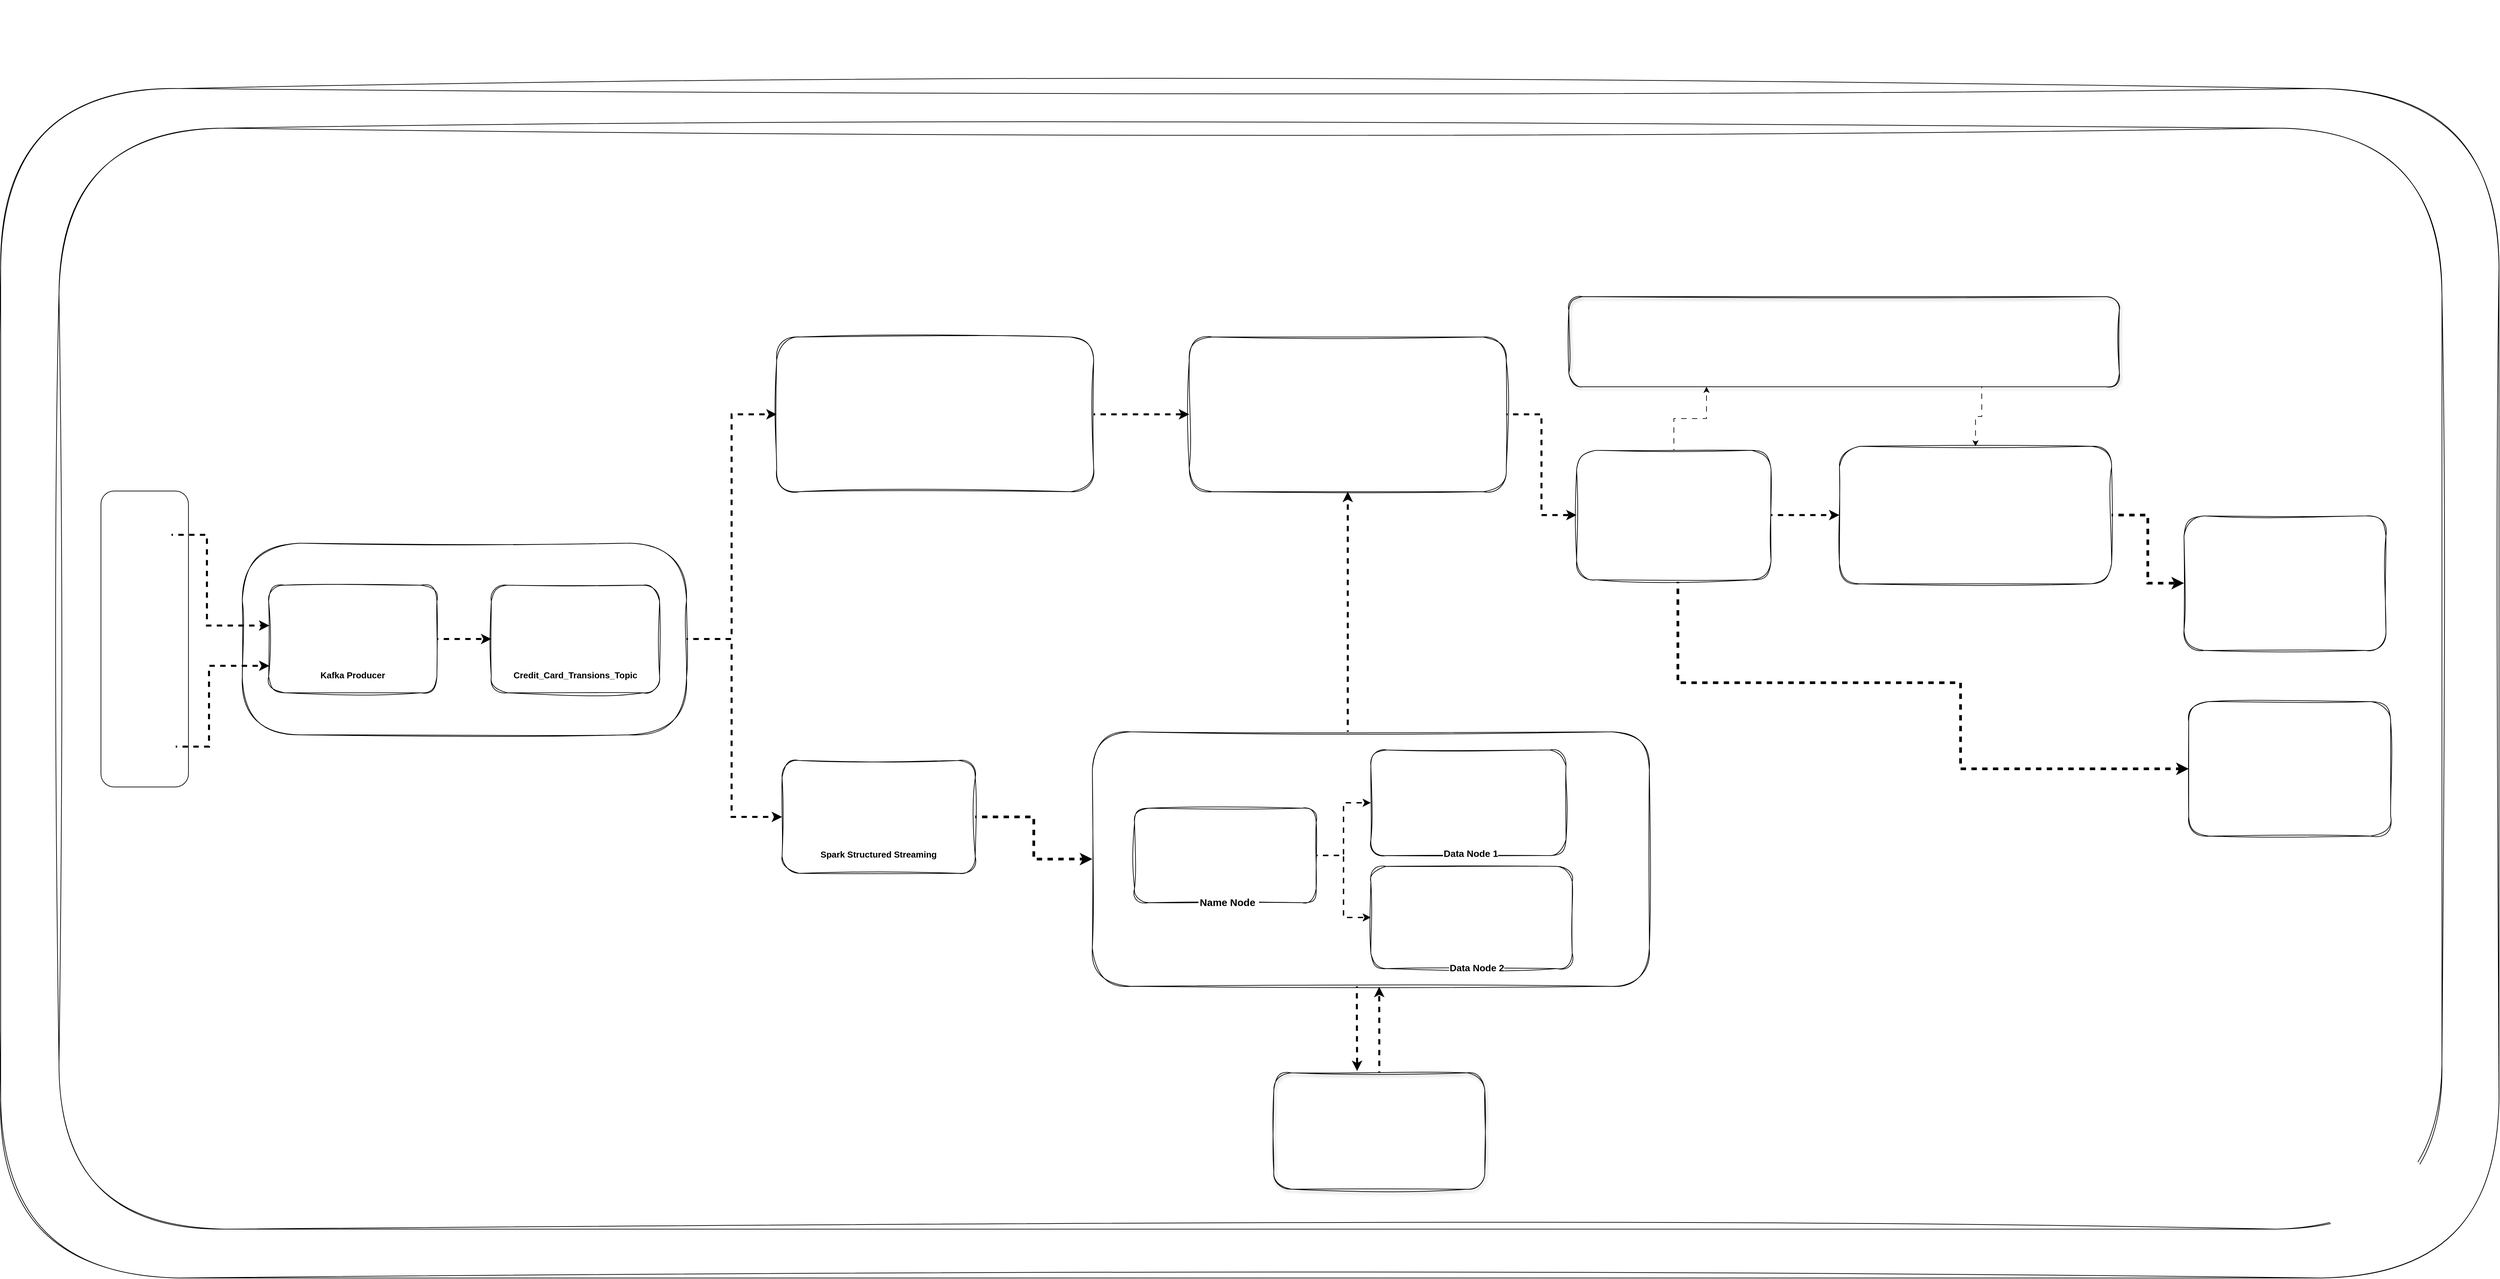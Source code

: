 <mxfile version="24.7.17">
  <diagram name="Page-1" id="LfsDnY6Bl6Zb3LHkaW1e">
    <mxGraphModel dx="555" dy="3758" grid="0" gridSize="10" guides="1" tooltips="1" connect="1" arrows="1" fold="1" page="0" pageScale="1" pageWidth="850" pageHeight="1100" math="0" shadow="0">
      <root>
        <mxCell id="0" />
        <mxCell id="1" parent="0" />
        <mxCell id="friyxeqYt2H_IM2uGogb-14" value="" style="group" vertex="1" connectable="0" parent="1">
          <mxGeometry x="3514" y="-1774" width="3712" height="1899.98" as="geometry" />
        </mxCell>
        <mxCell id="friyxeqYt2H_IM2uGogb-4" value="" style="group" vertex="1" connectable="0" parent="friyxeqYt2H_IM2uGogb-14">
          <mxGeometry width="3712" height="1899.98" as="geometry" />
        </mxCell>
        <mxCell id="kere6LFMNqeJJOD1_rnF-44" value="" style="group;fillColor=none;" parent="friyxeqYt2H_IM2uGogb-4" vertex="1" connectable="0">
          <mxGeometry y="131.635" width="3712" height="1768.345" as="geometry" />
        </mxCell>
        <mxCell id="_22NV1dZ3HJoFYhtjVRD-47" value="" style="rounded=1;whiteSpace=wrap;html=1;fillColor=none;container=0;sketch=1;curveFitting=1;jiggle=2;" parent="kere6LFMNqeJJOD1_rnF-44" vertex="1">
          <mxGeometry width="3712" height="1768.345" as="geometry" />
        </mxCell>
        <mxCell id="kcarH5I2NXuh7Zedb2XX-98" value="" style="rounded=1;whiteSpace=wrap;html=1;fillColor=none;sketch=1;curveFitting=1;jiggle=2;container=0;" parent="kere6LFMNqeJJOD1_rnF-44" vertex="1">
          <mxGeometry x="86.651" y="58.894" width="3540.562" height="1636.804" as="geometry" />
        </mxCell>
        <mxCell id="kcarH5I2NXuh7Zedb2XX-4" value="" style="shape=image;verticalLabelPosition=bottom;labelBackgroundColor=default;verticalAlign=top;aspect=fixed;imageAspect=0;image=https://www.pngplay.com/wp-content/uploads/13/Ubuntu-Logo-Transparent-Background.png;container=0;" parent="kere6LFMNqeJJOD1_rnF-44" vertex="1">
          <mxGeometry x="1605.365" y="1695.699" width="236.189" height="62.986" as="geometry" />
        </mxCell>
        <mxCell id="_22NV1dZ3HJoFYhtjVRD-45" value="" style="shape=image;verticalLabelPosition=bottom;labelBackgroundColor=default;verticalAlign=top;aspect=fixed;imageAspect=0;image=https://upload.wikimedia.org/wikipedia/commons/7/79/Docker_%28container_engine%29_logo.png;container=0;" parent="kere6LFMNqeJJOD1_rnF-44" vertex="1">
          <mxGeometry x="258.088" y="1568.732" width="598.552" height="143.053" as="geometry" />
        </mxCell>
        <mxCell id="_CQs1Z3hWOk7bnMP531Z-1" value="" style="shape=image;verticalLabelPosition=bottom;labelBackgroundColor=default;verticalAlign=top;aspect=fixed;imageAspect=0;image=https://static.vecteezy.com/system/resources/previews/024/555/259/large_2x/github-logo-transparent-free-png.png;" parent="kere6LFMNqeJJOD1_rnF-44" vertex="1">
          <mxGeometry x="3256.512" y="103.548" width="263.838" height="263.838" as="geometry" />
        </mxCell>
        <mxCell id="kcarH5I2NXuh7Zedb2XX-6" value="" style="shape=image;verticalLabelPosition=bottom;labelBackgroundColor=default;verticalAlign=top;aspect=fixed;imageAspect=0;image=https://www.pngplay.com/wp-content/uploads/3/Amazon-Web-Services-AWS-Logo-Transparent-PNG.png;rotation=-40;imageBackground=default;" parent="kere6LFMNqeJJOD1_rnF-44" vertex="1">
          <mxGeometry x="3472.546" y="1623.787" width="157.798" height="94.682" as="geometry" />
        </mxCell>
        <mxCell id="kcarH5I2NXuh7Zedb2XX-5" value="" style="shape=image;verticalLabelPosition=bottom;labelBackgroundColor=default;verticalAlign=top;aspect=fixed;imageAspect=0;image=https://imgix.datadoghq.com/img/aws-integrations/amazon_ec2.png;container=0;" parent="friyxeqYt2H_IM2uGogb-4" vertex="1">
          <mxGeometry x="1584.865" width="443.026" height="283.027" as="geometry" />
        </mxCell>
        <mxCell id="kcarH5I2NXuh7Zedb2XX-94" value="" style="group" parent="friyxeqYt2H_IM2uGogb-14" vertex="1" connectable="0">
          <mxGeometry x="3244" y="766.98" width="300" height="200" as="geometry" />
        </mxCell>
        <mxCell id="kcarH5I2NXuh7Zedb2XX-93" value="" style="rounded=1;whiteSpace=wrap;html=1;fillColor=none;sketch=1;curveFitting=1;jiggle=2;" parent="kcarH5I2NXuh7Zedb2XX-94" vertex="1">
          <mxGeometry width="300" height="200" as="geometry" />
        </mxCell>
        <mxCell id="kcarH5I2NXuh7Zedb2XX-80" value="" style="shape=image;verticalLabelPosition=bottom;labelBackgroundColor=default;verticalAlign=top;aspect=fixed;imageAspect=0;image=https://logos-world.net/wp-content/uploads/2022/02/Microsoft-Power-BI-Symbol.png;" parent="kcarH5I2NXuh7Zedb2XX-94" vertex="1">
          <mxGeometry x="14" y="18.49" width="274.67" height="154.51" as="geometry" />
        </mxCell>
        <mxCell id="kcarH5I2NXuh7Zedb2XX-96" value="" style="group" parent="friyxeqYt2H_IM2uGogb-14" vertex="1" connectable="0">
          <mxGeometry x="3251" y="1042.98" width="300" height="200" as="geometry" />
        </mxCell>
        <mxCell id="kcarH5I2NXuh7Zedb2XX-95" value="" style="rounded=1;whiteSpace=wrap;html=1;fillColor=none;sketch=1;curveFitting=1;jiggle=2;" parent="kcarH5I2NXuh7Zedb2XX-96" vertex="1">
          <mxGeometry width="300.0" height="200" as="geometry" />
        </mxCell>
        <mxCell id="kcarH5I2NXuh7Zedb2XX-79" value="" style="shape=image;verticalLabelPosition=bottom;labelBackgroundColor=default;verticalAlign=top;aspect=fixed;imageAspect=0;image=https://www.turbogeek.co.uk/wp-content/uploads/2020/09/1200px-Grafana_logo.svg_.png;" parent="kcarH5I2NXuh7Zedb2XX-96" vertex="1">
          <mxGeometry x="63.27" y="8" width="173.46" height="177" as="geometry" />
        </mxCell>
        <mxCell id="kere6LFMNqeJJOD1_rnF-20" style="edgeStyle=orthogonalEdgeStyle;rounded=0;orthogonalLoop=1;jettySize=auto;html=1;entryX=0;entryY=0.5;entryDx=0;entryDy=0;strokeWidth=3;flowAnimation=1;" parent="friyxeqYt2H_IM2uGogb-14" source="kere6LFMNqeJJOD1_rnF-8" target="kcarH5I2NXuh7Zedb2XX-81" edge="1">
          <mxGeometry relative="1" as="geometry" />
        </mxCell>
        <mxCell id="kere6LFMNqeJJOD1_rnF-22" style="edgeStyle=orthogonalEdgeStyle;rounded=0;orthogonalLoop=1;jettySize=auto;html=1;entryX=0.5;entryY=1;entryDx=0;entryDy=0;flowAnimation=1;strokeWidth=3;" parent="friyxeqYt2H_IM2uGogb-14" source="_22NV1dZ3HJoFYhtjVRD-26" target="kere6LFMNqeJJOD1_rnF-8" edge="1">
          <mxGeometry relative="1" as="geometry">
            <Array as="points">
              <mxPoint x="2119" y="1095.98" />
              <mxPoint x="2119" y="1095.98" />
            </Array>
          </mxGeometry>
        </mxCell>
        <mxCell id="kcarH5I2NXuh7Zedb2XX-18" value="" style="group" parent="friyxeqYt2H_IM2uGogb-14" vertex="1" connectable="0">
          <mxGeometry x="398.14" y="869.98" width="250" height="160.0" as="geometry" />
        </mxCell>
        <mxCell id="kcarH5I2NXuh7Zedb2XX-12" value="Kafka Producer" style="shape=image;verticalLabelPosition=bottom;labelBackgroundColor=default;verticalAlign=top;aspect=fixed;imageAspect=0;image=https://static-00.iconduck.com/assets.00/kafka-icon-2048x935-cvu4503l.png;fontSize=13;fontStyle=1" parent="kcarH5I2NXuh7Zedb2XX-18" vertex="1">
          <mxGeometry x="38.35" y="40.44" width="173.29" height="79.13" as="geometry" />
        </mxCell>
        <mxCell id="kcarH5I2NXuh7Zedb2XX-17" value="" style="rounded=1;whiteSpace=wrap;html=1;fillColor=none;sketch=1;curveFitting=1;jiggle=2;" parent="kcarH5I2NXuh7Zedb2XX-18" vertex="1">
          <mxGeometry width="250" height="160" as="geometry" />
        </mxCell>
        <mxCell id="kcarH5I2NXuh7Zedb2XX-13" value="" style="rounded=1;whiteSpace=wrap;html=1;fillColor=none;sketch=1;curveFitting=1;jiggle=2;" parent="friyxeqYt2H_IM2uGogb-14" vertex="1">
          <mxGeometry x="729" y="869.98" width="250" height="160" as="geometry" />
        </mxCell>
        <mxCell id="kcarH5I2NXuh7Zedb2XX-3" value="Credit_Card_Transions_Topic" style="shape=image;verticalLabelPosition=bottom;labelBackgroundColor=default;verticalAlign=top;aspect=fixed;imageAspect=0;image=https://static-00.iconduck.com/assets.00/kafka-icon-2048x935-cvu4503l.png;fontSize=13;fontStyle=1" parent="friyxeqYt2H_IM2uGogb-14" vertex="1">
          <mxGeometry x="767.36" y="910.42" width="173.29" height="79.13" as="geometry" />
        </mxCell>
        <mxCell id="friyxeqYt2H_IM2uGogb-9" style="edgeStyle=orthogonalEdgeStyle;rounded=0;orthogonalLoop=1;jettySize=auto;html=1;entryX=0;entryY=0.5;entryDx=0;entryDy=0;flowAnimation=1;strokeWidth=3;" edge="1" parent="friyxeqYt2H_IM2uGogb-14" source="kcarH5I2NXuh7Zedb2XX-36" target="kere6LFMNqeJJOD1_rnF-14">
          <mxGeometry relative="1" as="geometry" />
        </mxCell>
        <mxCell id="friyxeqYt2H_IM2uGogb-10" style="edgeStyle=orthogonalEdgeStyle;rounded=0;orthogonalLoop=1;jettySize=auto;html=1;entryX=0;entryY=0.5;entryDx=0;entryDy=0;flowAnimation=1;strokeWidth=3;" edge="1" parent="friyxeqYt2H_IM2uGogb-14" source="kcarH5I2NXuh7Zedb2XX-36" target="kcarH5I2NXuh7Zedb2XX-24">
          <mxGeometry relative="1" as="geometry">
            <Array as="points">
              <mxPoint x="1086" y="949.98" />
              <mxPoint x="1086" y="1214.98" />
            </Array>
          </mxGeometry>
        </mxCell>
        <mxCell id="kcarH5I2NXuh7Zedb2XX-36" value="" style="rounded=1;whiteSpace=wrap;html=1;fillColor=none;arcSize=30;sketch=1;curveFitting=1;jiggle=2;" parent="friyxeqYt2H_IM2uGogb-14" vertex="1">
          <mxGeometry x="359" y="807.48" width="660" height="284.99" as="geometry" />
        </mxCell>
        <mxCell id="kcarH5I2NXuh7Zedb2XX-20" style="edgeStyle=orthogonalEdgeStyle;rounded=0;orthogonalLoop=1;jettySize=auto;html=1;entryX=0;entryY=0.5;entryDx=0;entryDy=0;flowAnimation=1;strokeWidth=3;" parent="friyxeqYt2H_IM2uGogb-14" source="kcarH5I2NXuh7Zedb2XX-17" target="kcarH5I2NXuh7Zedb2XX-13" edge="1">
          <mxGeometry relative="1" as="geometry" />
        </mxCell>
        <mxCell id="kcarH5I2NXuh7Zedb2XX-30" value="" style="group" parent="friyxeqYt2H_IM2uGogb-14" vertex="1" connectable="0">
          <mxGeometry x="589" y="709.98" width="220" height="125" as="geometry" />
        </mxCell>
        <mxCell id="kcarH5I2NXuh7Zedb2XX-2" value="" style="shape=image;verticalLabelPosition=bottom;labelBackgroundColor=default;verticalAlign=top;aspect=fixed;imageAspect=0;image=https://blog.medinvention.dev/content/images/2021/02/Apache-ZooKeeper.png;" parent="kcarH5I2NXuh7Zedb2XX-30" vertex="1">
          <mxGeometry x="35.2" y="27.344" width="131.414" height="71.07" as="geometry" />
        </mxCell>
        <mxCell id="kcarH5I2NXuh7Zedb2XX-50" value="" style="group" parent="friyxeqYt2H_IM2uGogb-14" vertex="1" connectable="0">
          <mxGeometry x="149" y="729.98" width="130" height="440" as="geometry" />
        </mxCell>
        <mxCell id="kcarH5I2NXuh7Zedb2XX-49" value="" style="rounded=1;whiteSpace=wrap;html=1;fillColor=none;" parent="kcarH5I2NXuh7Zedb2XX-50" vertex="1">
          <mxGeometry width="130" height="440" as="geometry" />
        </mxCell>
        <mxCell id="kcarH5I2NXuh7Zedb2XX-45" value="" style="shape=image;verticalLabelPosition=bottom;labelBackgroundColor=default;verticalAlign=top;aspect=fixed;imageAspect=0;image=https://cdn-icons-png.flaticon.com/512/159/159970.png;" parent="kcarH5I2NXuh7Zedb2XX-50" vertex="1">
          <mxGeometry x="25.15" y="25.31" width="79.69" height="79.69" as="geometry" />
        </mxCell>
        <mxCell id="kcarH5I2NXuh7Zedb2XX-46" value="" style="shape=image;verticalLabelPosition=bottom;labelBackgroundColor=default;verticalAlign=top;aspect=fixed;imageAspect=0;image=https://cdn-icons-png.freepik.com/512/8552/8552832.png;" parent="kcarH5I2NXuh7Zedb2XX-50" vertex="1">
          <mxGeometry x="29.03" y="140" width="71.94" height="71.94" as="geometry" />
        </mxCell>
        <mxCell id="kcarH5I2NXuh7Zedb2XX-47" value="" style="shape=image;verticalLabelPosition=bottom;labelBackgroundColor=default;verticalAlign=top;aspect=fixed;imageAspect=0;image=https://cdn-icons-png.freepik.com/512/12877/12877931.png;" parent="kcarH5I2NXuh7Zedb2XX-50" vertex="1">
          <mxGeometry x="26.27" y="242.54" width="77.46" height="77.46" as="geometry" />
        </mxCell>
        <mxCell id="kcarH5I2NXuh7Zedb2XX-48" value="" style="shape=image;verticalLabelPosition=bottom;labelBackgroundColor=default;verticalAlign=top;aspect=fixed;imageAspect=0;image=https://cdn3.iconfinder.com/data/icons/money-glyph-silhouettes-pack/4000/22-05-20-Money-pixel-perfect-icons-glyph-14-512.png;" parent="kcarH5I2NXuh7Zedb2XX-50" vertex="1">
          <mxGeometry x="31.12" y="340" width="80" height="80" as="geometry" />
        </mxCell>
        <mxCell id="kcarH5I2NXuh7Zedb2XX-55" style="edgeStyle=orthogonalEdgeStyle;rounded=0;orthogonalLoop=1;jettySize=auto;html=1;entryX=0.061;entryY=0.43;entryDx=0;entryDy=0;entryPerimeter=0;strokeWidth=3;flowAnimation=1;" parent="friyxeqYt2H_IM2uGogb-14" source="kcarH5I2NXuh7Zedb2XX-45" target="kcarH5I2NXuh7Zedb2XX-36" edge="1">
          <mxGeometry relative="1" as="geometry" />
        </mxCell>
        <mxCell id="kcarH5I2NXuh7Zedb2XX-57" style="edgeStyle=orthogonalEdgeStyle;rounded=0;orthogonalLoop=1;jettySize=auto;html=1;entryX=0.061;entryY=0.64;entryDx=0;entryDy=0;entryPerimeter=0;strokeWidth=3;flowAnimation=1;" parent="friyxeqYt2H_IM2uGogb-14" source="kcarH5I2NXuh7Zedb2XX-48" target="kcarH5I2NXuh7Zedb2XX-36" edge="1">
          <mxGeometry relative="1" as="geometry" />
        </mxCell>
        <mxCell id="friyxeqYt2H_IM2uGogb-5" value="" style="group" vertex="1" connectable="0" parent="friyxeqYt2H_IM2uGogb-14">
          <mxGeometry x="2330" y="440.98" width="936" height="427" as="geometry" />
        </mxCell>
        <mxCell id="kcarH5I2NXuh7Zedb2XX-82" value="" style="group" parent="friyxeqYt2H_IM2uGogb-5" vertex="1" connectable="0">
          <mxGeometry x="11.556" y="228.535" width="288.889" height="192.451" as="geometry" />
        </mxCell>
        <mxCell id="kcarH5I2NXuh7Zedb2XX-81" value="" style="rounded=1;whiteSpace=wrap;html=1;fillColor=none;sketch=1;curveFitting=1;jiggle=2;" parent="kcarH5I2NXuh7Zedb2XX-82" vertex="1">
          <mxGeometry width="288.889" height="192.451" as="geometry" />
        </mxCell>
        <mxCell id="kcarH5I2NXuh7Zedb2XX-77" value="" style="shape=image;verticalLabelPosition=bottom;labelBackgroundColor=default;verticalAlign=top;aspect=fixed;imageAspect=0;image=https://www.qalamcode.com/wp-content/uploads/2024/11/PostgreSQL.png;" parent="kcarH5I2NXuh7Zedb2XX-82" vertex="1">
          <mxGeometry x="69.333" y="12.028" width="161.477" height="161.778" as="geometry" />
        </mxCell>
        <mxCell id="_22NV1dZ3HJoFYhtjVRD-41" style="edgeStyle=orthogonalEdgeStyle;rounded=0;orthogonalLoop=1;jettySize=auto;html=1;entryX=0.25;entryY=1;entryDx=0;entryDy=0;flowAnimation=1;" parent="friyxeqYt2H_IM2uGogb-5" source="kcarH5I2NXuh7Zedb2XX-81" target="kcarH5I2NXuh7Zedb2XX-90" edge="1">
          <mxGeometry relative="1" as="geometry" />
        </mxCell>
        <mxCell id="_LsLc6gDLLsDXWpWu7L5-1" value="" style="group" parent="friyxeqYt2H_IM2uGogb-5" vertex="1" connectable="0">
          <mxGeometry width="818" height="134" as="geometry" />
        </mxCell>
        <mxCell id="kcarH5I2NXuh7Zedb2XX-90" value="" style="rounded=1;whiteSpace=wrap;html=1;fillColor=none;sketch=1;curveFitting=1;jiggle=2;shadow=1;" parent="_LsLc6gDLLsDXWpWu7L5-1" vertex="1">
          <mxGeometry width="818" height="134" as="geometry" />
        </mxCell>
        <mxCell id="kcarH5I2NXuh7Zedb2XX-89" value="" style="shape=image;verticalLabelPosition=bottom;labelBackgroundColor=default;verticalAlign=top;aspect=fixed;imageAspect=0;image=https://upload.wikimedia.org/wikipedia/commons/thumb/d/de/AirflowLogo.png/1200px-AirflowLogo.png;" parent="_LsLc6gDLLsDXWpWu7L5-1" vertex="1">
          <mxGeometry x="295.883" y="14.884" width="226.243" height="87.481" as="geometry" />
        </mxCell>
        <mxCell id="friyxeqYt2H_IM2uGogb-6" value="" style="group" vertex="1" connectable="0" parent="friyxeqYt2H_IM2uGogb-14">
          <mxGeometry x="1161" y="1087.98" width="1288.619" height="680" as="geometry" />
        </mxCell>
        <mxCell id="P1ue3Hpq2hntPY72s0VW-1" style="edgeStyle=orthogonalEdgeStyle;rounded=0;orthogonalLoop=1;jettySize=auto;html=1;entryX=0;entryY=0.5;entryDx=0;entryDy=0;flowAnimation=1;strokeWidth=4;" parent="friyxeqYt2H_IM2uGogb-6" source="kcarH5I2NXuh7Zedb2XX-24" target="_22NV1dZ3HJoFYhtjVRD-26" edge="1">
          <mxGeometry relative="1" as="geometry" />
        </mxCell>
        <mxCell id="kcarH5I2NXuh7Zedb2XX-23" value="" style="group" parent="friyxeqYt2H_IM2uGogb-6" vertex="1" connectable="0">
          <mxGeometry y="63.631" width="287" height="146.73" as="geometry" />
        </mxCell>
        <mxCell id="kcarH5I2NXuh7Zedb2XX-24" value="" style="rounded=1;whiteSpace=wrap;html=1;fillColor=none;sketch=1;curveFitting=1;jiggle=2;" parent="kcarH5I2NXuh7Zedb2XX-23" vertex="1">
          <mxGeometry y="-21" width="287" height="167.73" as="geometry" />
        </mxCell>
        <mxCell id="kcarH5I2NXuh7Zedb2XX-25" value="Spark Structured Streaming" style="shape=image;verticalLabelPosition=bottom;labelBackgroundColor=default;verticalAlign=top;aspect=fixed;imageAspect=0;image=https://upload.wikimedia.org/wikipedia/commons/thumb/f/f3/Apache_Spark_logo.svg/512px-Apache_Spark_logo.svg.png;fontSize=13;fontStyle=1" parent="kcarH5I2NXuh7Zedb2XX-23" vertex="1">
          <mxGeometry x="42.8" width="201.4" height="104.63" as="geometry" />
        </mxCell>
        <mxCell id="_22NV1dZ3HJoFYhtjVRD-33" value="" style="group" parent="friyxeqYt2H_IM2uGogb-6" vertex="1" connectable="0">
          <mxGeometry x="461" width="827.619" height="378.378" as="geometry" />
        </mxCell>
        <mxCell id="_22NV1dZ3HJoFYhtjVRD-26" value="" style="rounded=1;whiteSpace=wrap;html=1;fillColor=none;sketch=1;curveFitting=1;jiggle=2;" parent="_22NV1dZ3HJoFYhtjVRD-33" vertex="1">
          <mxGeometry width="827.619" height="378.378" as="geometry" />
        </mxCell>
        <mxCell id="_22NV1dZ3HJoFYhtjVRD-19" value="" style="group" parent="_22NV1dZ3HJoFYhtjVRD-33" vertex="1" connectable="0">
          <mxGeometry x="413.81" y="200" width="299.19" height="152" as="geometry" />
        </mxCell>
        <mxCell id="_22NV1dZ3HJoFYhtjVRD-18" value="" style="rounded=1;whiteSpace=wrap;html=1;fillColor=none;sketch=1;curveFitting=1;jiggle=2;" parent="_22NV1dZ3HJoFYhtjVRD-19" vertex="1">
          <mxGeometry width="299.19" height="152" as="geometry" />
        </mxCell>
        <mxCell id="_22NV1dZ3HJoFYhtjVRD-16" value="Data Node 2" style="shape=image;verticalLabelPosition=bottom;labelBackgroundColor=default;verticalAlign=top;aspect=fixed;imageAspect=0;image=https://miro.medium.com/v2/resize:fit:640/1*IwREy4zpiSstXRZuGZPl3Q.png;fontStyle=1;fontSize=14;" parent="_22NV1dZ3HJoFYhtjVRD-19" vertex="1">
          <mxGeometry x="25.19" y="11" width="264.9" height="125" as="geometry" />
        </mxCell>
        <mxCell id="_22NV1dZ3HJoFYhtjVRD-21" value="" style="group" parent="_22NV1dZ3HJoFYhtjVRD-33" vertex="1" connectable="0">
          <mxGeometry x="413.81" y="27.027" width="313.492" height="157" as="geometry" />
        </mxCell>
        <mxCell id="_22NV1dZ3HJoFYhtjVRD-20" value="" style="rounded=1;whiteSpace=wrap;html=1;fillColor=none;sketch=1;curveFitting=1;jiggle=2;" parent="_22NV1dZ3HJoFYhtjVRD-21" vertex="1">
          <mxGeometry width="290" height="157" as="geometry" />
        </mxCell>
        <mxCell id="_22NV1dZ3HJoFYhtjVRD-10" value="Data Node 1" style="shape=image;verticalLabelPosition=bottom;labelBackgroundColor=default;verticalAlign=top;aspect=fixed;imageAspect=0;image=https://miro.medium.com/v2/resize:fit:640/1*IwREy4zpiSstXRZuGZPl3Q.png;fontStyle=1;fontSize=14;" parent="_22NV1dZ3HJoFYhtjVRD-21" vertex="1">
          <mxGeometry x="20.19" y="17.9" width="256.86" height="121.2" as="geometry" />
        </mxCell>
        <mxCell id="_22NV1dZ3HJoFYhtjVRD-23" value="" style="group" parent="_22NV1dZ3HJoFYhtjVRD-33" vertex="1" connectable="0">
          <mxGeometry x="62.698" y="113.514" width="285.87" height="186" as="geometry" />
        </mxCell>
        <mxCell id="_22NV1dZ3HJoFYhtjVRD-22" value="" style="rounded=1;whiteSpace=wrap;html=1;fillColor=none;sketch=1;curveFitting=1;jiggle=2;" parent="_22NV1dZ3HJoFYhtjVRD-23" vertex="1">
          <mxGeometry width="269.867" height="140.541" as="geometry" />
        </mxCell>
        <mxCell id="_22NV1dZ3HJoFYhtjVRD-15" value="" style="shape=image;verticalLabelPosition=bottom;labelBackgroundColor=default;verticalAlign=top;aspect=fixed;imageAspect=0;image=https://www.xillio.com/hubfs/Connectors/hadoop-logo.png;fontStyle=1;fontSize=14;" parent="_22NV1dZ3HJoFYhtjVRD-23" vertex="1">
          <mxGeometry x="4.3" y="-31.48" width="271.34" height="203.51" as="geometry" />
        </mxCell>
        <mxCell id="friyxeqYt2H_IM2uGogb-2" value="&lt;font style=&quot;font-size: 15px;&quot;&gt;&lt;b&gt;Name Node&lt;/b&gt;&amp;nbsp;&lt;/font&gt;" style="text;html=1;align=center;verticalAlign=middle;whiteSpace=wrap;rounded=0;fillColor=default;" vertex="1" parent="_22NV1dZ3HJoFYhtjVRD-23">
          <mxGeometry x="94.972" y="124.486" width="90" height="30" as="geometry" />
        </mxCell>
        <mxCell id="_22NV1dZ3HJoFYhtjVRD-28" style="edgeStyle=orthogonalEdgeStyle;rounded=0;orthogonalLoop=1;jettySize=auto;html=1;flowAnimation=1;strokeWidth=2;" parent="_22NV1dZ3HJoFYhtjVRD-33" source="_22NV1dZ3HJoFYhtjVRD-22" target="_22NV1dZ3HJoFYhtjVRD-18" edge="1">
          <mxGeometry relative="1" as="geometry" />
        </mxCell>
        <mxCell id="_22NV1dZ3HJoFYhtjVRD-30" style="edgeStyle=orthogonalEdgeStyle;rounded=0;orthogonalLoop=1;jettySize=auto;html=1;entryX=0;entryY=0.5;entryDx=0;entryDy=0;flowAnimation=1;strokeWidth=2;" parent="_22NV1dZ3HJoFYhtjVRD-33" source="_22NV1dZ3HJoFYhtjVRD-22" target="_22NV1dZ3HJoFYhtjVRD-20" edge="1">
          <mxGeometry relative="1" as="geometry" />
        </mxCell>
        <mxCell id="P1ue3Hpq2hntPY72s0VW-104" value="" style="group" parent="friyxeqYt2H_IM2uGogb-6" vertex="1" connectable="0">
          <mxGeometry x="730.603" y="507.027" width="313.492" height="172.973" as="geometry" />
        </mxCell>
        <mxCell id="kcarH5I2NXuh7Zedb2XX-21" value="" style="rounded=1;whiteSpace=wrap;html=1;fillColor=none;sketch=1;curveFitting=1;jiggle=2;shadow=1;glass=1;" parent="P1ue3Hpq2hntPY72s0VW-104" vertex="1">
          <mxGeometry width="313.492" height="172.973" as="geometry" />
        </mxCell>
        <mxCell id="kcarH5I2NXuh7Zedb2XX-9" value="" style="shape=image;verticalLabelPosition=bottom;labelBackgroundColor=default;verticalAlign=top;aspect=fixed;imageAspect=0;image=https://upload.wikimedia.org/wikipedia/commons/thumb/f/f3/Apache_Spark_logo.svg/512px-Apache_Spark_logo.svg.png;fontSize=13;fontStyle=1" parent="P1ue3Hpq2hntPY72s0VW-104" vertex="1">
          <mxGeometry x="32.57" y="21.98" width="248.36" height="129.02" as="geometry" />
        </mxCell>
        <mxCell id="kere6LFMNqeJJOD1_rnF-26" style="edgeStyle=orthogonalEdgeStyle;rounded=0;orthogonalLoop=1;jettySize=auto;html=1;entryX=0.515;entryY=1.002;entryDx=0;entryDy=0;entryPerimeter=0;flowAnimation=1;strokeWidth=3;" parent="friyxeqYt2H_IM2uGogb-6" source="kcarH5I2NXuh7Zedb2XX-21" target="_22NV1dZ3HJoFYhtjVRD-26" edge="1">
          <mxGeometry relative="1" as="geometry" />
        </mxCell>
        <mxCell id="kere6LFMNqeJJOD1_rnF-41" style="edgeStyle=orthogonalEdgeStyle;rounded=0;orthogonalLoop=1;jettySize=auto;html=1;entryX=0.395;entryY=-0.016;entryDx=0;entryDy=0;entryPerimeter=0;flowAnimation=1;strokeWidth=3;" parent="friyxeqYt2H_IM2uGogb-6" source="_22NV1dZ3HJoFYhtjVRD-26" target="kcarH5I2NXuh7Zedb2XX-21" edge="1">
          <mxGeometry relative="1" as="geometry">
            <Array as="points">
              <mxPoint x="854" y="421" />
              <mxPoint x="854" y="421" />
            </Array>
          </mxGeometry>
        </mxCell>
        <mxCell id="kcarH5I2NXuh7Zedb2XX-88" value="" style="group" parent="friyxeqYt2H_IM2uGogb-14" vertex="1" connectable="0">
          <mxGeometry x="2731.996" y="663.501" width="404.444" height="204.479" as="geometry" />
        </mxCell>
        <mxCell id="kcarH5I2NXuh7Zedb2XX-78" value="" style="shape=image;verticalLabelPosition=bottom;labelBackgroundColor=default;verticalAlign=top;aspect=fixed;imageAspect=0;image=https://upload.wikimedia.org/wikipedia/commons/thumb/f/ff/Snowflake_Logo.svg/2560px-Snowflake_Logo.svg.png;" parent="kcarH5I2NXuh7Zedb2XX-88" vertex="1">
          <mxGeometry x="33.107" y="66.155" width="338.22" height="80.889" as="geometry" />
        </mxCell>
        <mxCell id="kcarH5I2NXuh7Zedb2XX-87" value="" style="rounded=1;whiteSpace=wrap;html=1;fillColor=none;sketch=1;curveFitting=1;jiggle=2;" parent="kcarH5I2NXuh7Zedb2XX-88" vertex="1">
          <mxGeometry width="404.444" height="204.479" as="geometry" />
        </mxCell>
        <mxCell id="_22NV1dZ3HJoFYhtjVRD-37" style="edgeStyle=orthogonalEdgeStyle;rounded=0;orthogonalLoop=1;jettySize=auto;html=1;entryX=0;entryY=0.5;entryDx=0;entryDy=0;flowAnimation=1;strokeWidth=3;" parent="friyxeqYt2H_IM2uGogb-14" source="kcarH5I2NXuh7Zedb2XX-81" target="kcarH5I2NXuh7Zedb2XX-87" edge="1">
          <mxGeometry relative="1" as="geometry" />
        </mxCell>
        <mxCell id="_22NV1dZ3HJoFYhtjVRD-42" style="edgeStyle=orthogonalEdgeStyle;rounded=0;orthogonalLoop=1;jettySize=auto;html=1;exitX=0.75;exitY=1;exitDx=0;exitDy=0;entryX=0.5;entryY=0;entryDx=0;entryDy=0;flowAnimation=1;" parent="friyxeqYt2H_IM2uGogb-14" source="kcarH5I2NXuh7Zedb2XX-90" target="kcarH5I2NXuh7Zedb2XX-87" edge="1">
          <mxGeometry relative="1" as="geometry" />
        </mxCell>
        <mxCell id="friyxeqYt2H_IM2uGogb-8" value="" style="group" vertex="1" connectable="0" parent="friyxeqYt2H_IM2uGogb-14">
          <mxGeometry x="1153" y="374.98" width="1104.17" height="356" as="geometry" />
        </mxCell>
        <mxCell id="P1ue3Hpq2hntPY72s0VW-76" value="" style="shape=image;verticalLabelPosition=bottom;labelBackgroundColor=default;verticalAlign=top;aspect=fixed;imageAspect=0;image=https://code.vt.edu/uploads/-/system/project/avatar/4084/jupyter.png;" parent="friyxeqYt2H_IM2uGogb-8" vertex="1">
          <mxGeometry x="446" width="200" height="200" as="geometry" />
        </mxCell>
        <mxCell id="kere6LFMNqeJJOD1_rnF-18" value="" style="group" parent="friyxeqYt2H_IM2uGogb-8" vertex="1" connectable="0">
          <mxGeometry y="126" width="1104.17" height="230" as="geometry" />
        </mxCell>
        <mxCell id="kere6LFMNqeJJOD1_rnF-7" value="" style="group" parent="kere6LFMNqeJJOD1_rnF-18" vertex="1" connectable="0">
          <mxGeometry x="613" width="491.17" height="230" as="geometry" />
        </mxCell>
        <mxCell id="kere6LFMNqeJJOD1_rnF-17" value="" style="group" parent="kere6LFMNqeJJOD1_rnF-7" vertex="1" connectable="0">
          <mxGeometry width="471" height="230" as="geometry" />
        </mxCell>
        <mxCell id="kere6LFMNqeJJOD1_rnF-8" value="" style="rounded=1;whiteSpace=wrap;html=1;fillColor=none;sketch=1;curveFitting=1;jiggle=2;" parent="kere6LFMNqeJJOD1_rnF-17" vertex="1">
          <mxGeometry width="471" height="230" as="geometry" />
        </mxCell>
        <mxCell id="kere6LFMNqeJJOD1_rnF-1" value="" style="shape=image;verticalLabelPosition=bottom;labelBackgroundColor=default;verticalAlign=top;aspect=fixed;imageAspect=0;image=https://gbhat.com/assets/images/spark_ml.png;" parent="kere6LFMNqeJJOD1_rnF-17" vertex="1">
          <mxGeometry x="22.02" y="31.5" width="426.96" height="167" as="geometry" />
        </mxCell>
        <mxCell id="kere6LFMNqeJJOD1_rnF-13" value="" style="group" parent="kere6LFMNqeJJOD1_rnF-18" vertex="1" connectable="0">
          <mxGeometry width="491.17" height="230" as="geometry" />
        </mxCell>
        <mxCell id="kere6LFMNqeJJOD1_rnF-14" value="" style="rounded=1;whiteSpace=wrap;html=1;fillColor=none;sketch=1;curveFitting=1;jiggle=2;" parent="kere6LFMNqeJJOD1_rnF-13" vertex="1">
          <mxGeometry width="471" height="230" as="geometry" />
        </mxCell>
        <mxCell id="kere6LFMNqeJJOD1_rnF-4" value="" style="shape=image;verticalLabelPosition=bottom;labelBackgroundColor=default;verticalAlign=top;aspect=fixed;imageAspect=0;image=https://www.alura.com.br/artigos/assets/spark-streaming/spark-streaming.jpg;clipPath=inset(0% 28% 0% 25%);" parent="kere6LFMNqeJJOD1_rnF-13" vertex="1">
          <mxGeometry x="66.478" y="28" width="338.04" height="187" as="geometry" />
        </mxCell>
        <mxCell id="kere6LFMNqeJJOD1_rnF-16" style="edgeStyle=orthogonalEdgeStyle;rounded=0;orthogonalLoop=1;jettySize=auto;html=1;entryX=0;entryY=0.5;entryDx=0;entryDy=0;flowAnimation=1;strokeWidth=3;" parent="kere6LFMNqeJJOD1_rnF-18" source="kere6LFMNqeJJOD1_rnF-14" target="kere6LFMNqeJJOD1_rnF-8" edge="1">
          <mxGeometry relative="1" as="geometry" />
        </mxCell>
        <mxCell id="friyxeqYt2H_IM2uGogb-12" style="edgeStyle=orthogonalEdgeStyle;rounded=0;orthogonalLoop=1;jettySize=auto;html=1;entryX=0;entryY=0.5;entryDx=0;entryDy=0;strokeWidth=4;flowAnimation=1;" edge="1" parent="friyxeqYt2H_IM2uGogb-14" source="kcarH5I2NXuh7Zedb2XX-87" target="kcarH5I2NXuh7Zedb2XX-93">
          <mxGeometry relative="1" as="geometry" />
        </mxCell>
        <mxCell id="friyxeqYt2H_IM2uGogb-13" style="edgeStyle=orthogonalEdgeStyle;rounded=0;orthogonalLoop=1;jettySize=auto;html=1;entryX=0;entryY=0.5;entryDx=0;entryDy=0;strokeWidth=4;flowAnimation=1;" edge="1" parent="friyxeqYt2H_IM2uGogb-14" target="kcarH5I2NXuh7Zedb2XX-95">
          <mxGeometry relative="1" as="geometry">
            <mxPoint x="2492" y="864.98" as="sourcePoint" />
            <Array as="points">
              <mxPoint x="2492" y="1014.98" />
              <mxPoint x="2912" y="1014.98" />
              <mxPoint x="2912" y="1142.98" />
            </Array>
          </mxGeometry>
        </mxCell>
      </root>
    </mxGraphModel>
  </diagram>
</mxfile>
